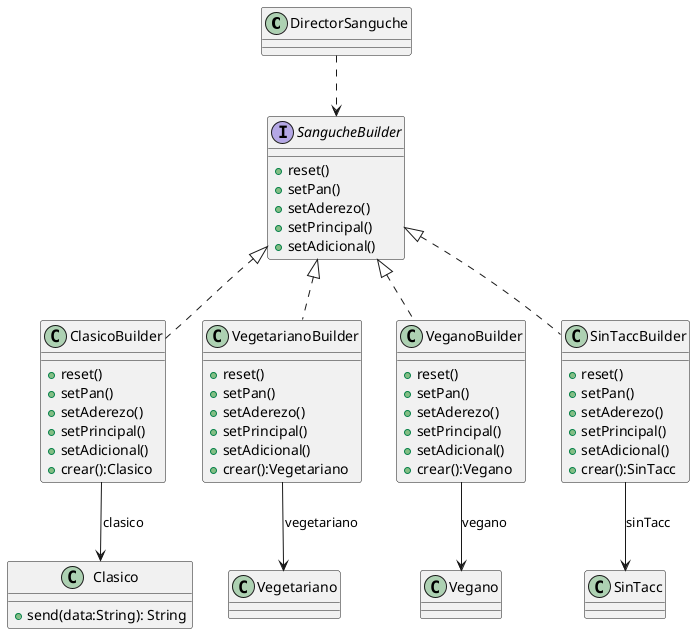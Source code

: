 @startuml

class DirectorSanguche {
}

interface SangucheBuilder {
+reset()
+setPan()
+setAderezo()
+setPrincipal()
+setAdicional()
}

class ClasicoBuilder {
+reset()
+setPan()
+setAderezo()
+setPrincipal()
+setAdicional()
+crear():Clasico
}

class VegetarianoBuilder {
+reset()
+setPan()
+setAderezo()
+setPrincipal()
+setAdicional()
+crear():Vegetariano
}

class VeganoBuilder {
+reset()
+setPan()
+setAderezo()
+setPrincipal()
+setAdicional()
+crear():Vegano
}

class SinTaccBuilder {
+reset()
+setPan()
+setAderezo()
+setPrincipal()
+setAdicional()
+crear():SinTacc
}

class Clasico {
+ send(data:String): String
}

class Vegetariano {
}

class Vegano {
}

class SinTacc {
}

DirectorSanguche ..> SangucheBuilder
SangucheBuilder <|.. ClasicoBuilder
SangucheBuilder <|.. VegetarianoBuilder
SangucheBuilder <|.. VeganoBuilder
SangucheBuilder <|.. SinTaccBuilder
ClasicoBuilder --> Clasico : clasico
VegetarianoBuilder --> Vegetariano : vegetariano
VeganoBuilder --> Vegano : vegano
SinTaccBuilder --> SinTacc : sinTacc
@enduml